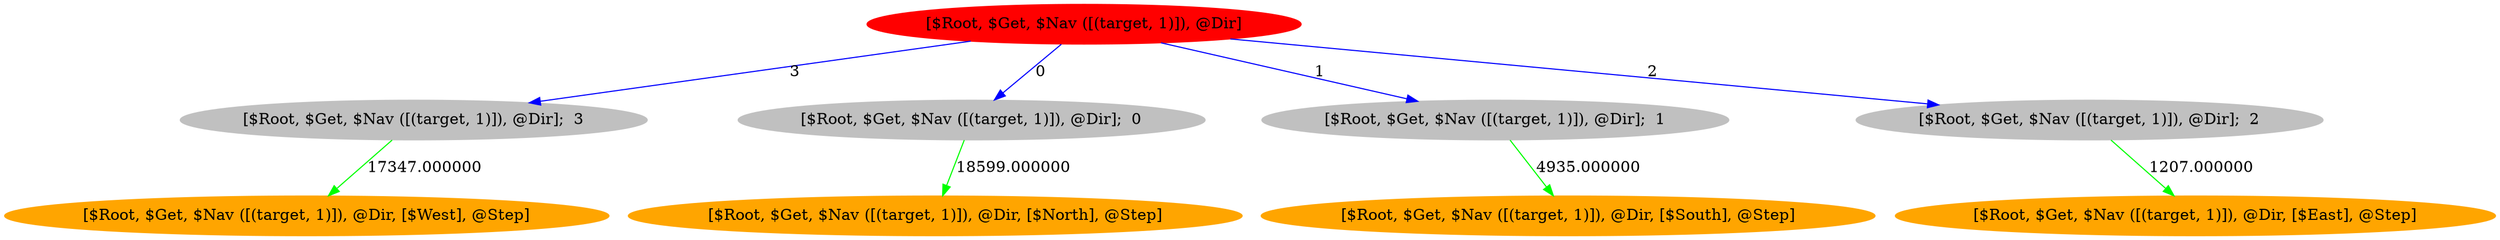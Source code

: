 Digraph "" {
ratio=fill
node [style=filled];
	1 [label="[$Root, $Get, $Nav ([(target, 1)]), @Dir]"][color="red"];
	2 [label="[$Root, $Get, $Nav ([(target, 1)]), @Dir];  3"][color="gray"];
	3 [label="[$Root, $Get, $Nav ([(target, 1)]), @Dir, [$West], @Step]"][color="orange"];
	4 [label="[$Root, $Get, $Nav ([(target, 1)]), @Dir];  0"][color="gray"];
	5 [label="[$Root, $Get, $Nav ([(target, 1)]), @Dir, [$North], @Step]"][color="orange"];
	6 [label="[$Root, $Get, $Nav ([(target, 1)]), @Dir];  1"][color="gray"];
	7 [label="[$Root, $Get, $Nav ([(target, 1)]), @Dir, [$South], @Step]"][color="orange"];
	8 [label="[$Root, $Get, $Nav ([(target, 1)]), @Dir];  2"][color="gray"];
	9 [label="[$Root, $Get, $Nav ([(target, 1)]), @Dir, [$East], @Step]"][color="orange"];
	1 -> 8 [color="blue"][label="2"];
	1 -> 6 [color="blue"][label="1"];
	1 -> 4 [color="blue"][label="0"];
	1 -> 2 [color="blue"][label="3"];
	2 -> 3 [color="green"][label="17347.000000"];
	4 -> 5 [color="green"][label="18599.000000"];
	6 -> 7 [color="green"][label="4935.000000"];
	8 -> 9 [color="green"][label="1207.000000"];
}

